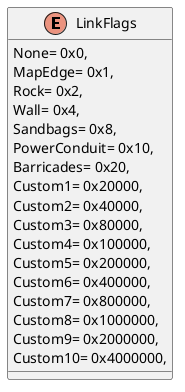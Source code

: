 @startuml
enum LinkFlags {
    None= 0x0,
    MapEdge= 0x1,
    Rock= 0x2,
    Wall= 0x4,
    Sandbags= 0x8,
    PowerConduit= 0x10,
    Barricades= 0x20,
    Custom1= 0x20000,
    Custom2= 0x40000,
    Custom3= 0x80000,
    Custom4= 0x100000,
    Custom5= 0x200000,
    Custom6= 0x400000,
    Custom7= 0x800000,
    Custom8= 0x1000000,
    Custom9= 0x2000000,
    Custom10= 0x4000000,
}
@enduml
